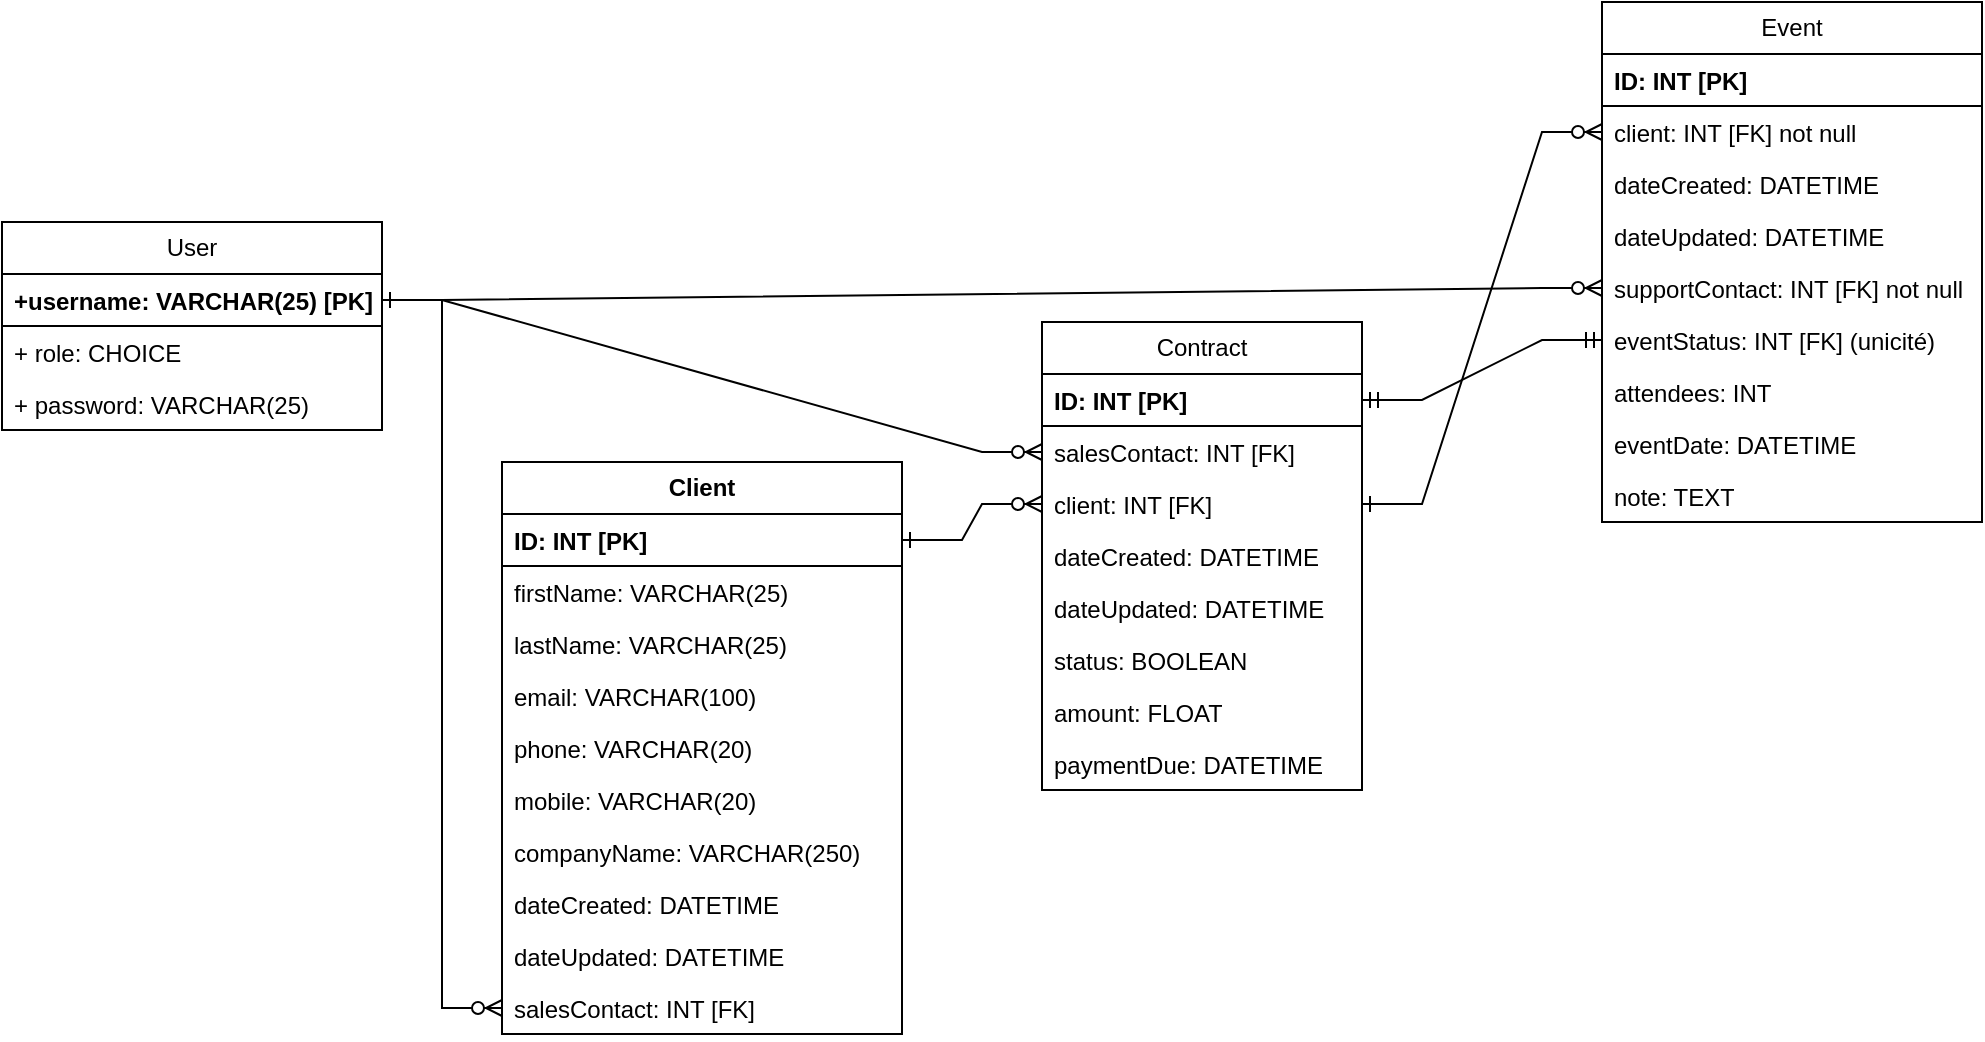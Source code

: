 <mxfile version="21.2.3" type="github">
  <diagram id="R2lEEEUBdFMjLlhIrx00" name="Page-1">
    <mxGraphModel dx="934" dy="454" grid="1" gridSize="10" guides="1" tooltips="1" connect="1" arrows="1" fold="1" page="1" pageScale="1" pageWidth="850" pageHeight="1100" math="0" shadow="0" extFonts="Permanent Marker^https://fonts.googleapis.com/css?family=Permanent+Marker">
      <root>
        <mxCell id="0" />
        <mxCell id="1" parent="0" />
        <mxCell id="2LCNzhsqRDMmrgR8RLJ1-4" value="Event" style="swimlane;fontStyle=0;childLayout=stackLayout;horizontal=1;startSize=26;fillColor=none;horizontalStack=0;resizeParent=1;resizeParentMax=0;resizeLast=0;collapsible=1;marginBottom=0;whiteSpace=wrap;html=1;" parent="1" vertex="1">
          <mxGeometry x="920" y="130" width="190" height="260" as="geometry" />
        </mxCell>
        <mxCell id="2LCNzhsqRDMmrgR8RLJ1-5" value="&lt;b&gt;ID: INT [PK]&lt;/b&gt;" style="text;strokeColor=default;fillColor=none;align=left;verticalAlign=top;spacingLeft=4;spacingRight=4;overflow=hidden;rotatable=0;points=[[0,0.5],[1,0.5]];portConstraint=eastwest;whiteSpace=wrap;html=1;" parent="2LCNzhsqRDMmrgR8RLJ1-4" vertex="1">
          <mxGeometry y="26" width="190" height="26" as="geometry" />
        </mxCell>
        <mxCell id="2LCNzhsqRDMmrgR8RLJ1-6" value="client: INT [FK] not null" style="text;strokeColor=none;fillColor=none;align=left;verticalAlign=top;spacingLeft=4;spacingRight=4;overflow=hidden;rotatable=0;points=[[0,0.5],[1,0.5]];portConstraint=eastwest;whiteSpace=wrap;html=1;" parent="2LCNzhsqRDMmrgR8RLJ1-4" vertex="1">
          <mxGeometry y="52" width="190" height="26" as="geometry" />
        </mxCell>
        <mxCell id="2LCNzhsqRDMmrgR8RLJ1-7" value="dateCreated: DATETIME" style="text;strokeColor=none;fillColor=none;align=left;verticalAlign=top;spacingLeft=4;spacingRight=4;overflow=hidden;rotatable=0;points=[[0,0.5],[1,0.5]];portConstraint=eastwest;whiteSpace=wrap;html=1;" parent="2LCNzhsqRDMmrgR8RLJ1-4" vertex="1">
          <mxGeometry y="78" width="190" height="26" as="geometry" />
        </mxCell>
        <mxCell id="2LCNzhsqRDMmrgR8RLJ1-8" value="dateUpdated: DATETIME" style="text;strokeColor=none;fillColor=none;align=left;verticalAlign=top;spacingLeft=4;spacingRight=4;overflow=hidden;rotatable=0;points=[[0,0.5],[1,0.5]];portConstraint=eastwest;whiteSpace=wrap;html=1;" parent="2LCNzhsqRDMmrgR8RLJ1-4" vertex="1">
          <mxGeometry y="104" width="190" height="26" as="geometry" />
        </mxCell>
        <mxCell id="2LCNzhsqRDMmrgR8RLJ1-9" value="supportContact: INT [FK] not null" style="text;strokeColor=none;fillColor=none;align=left;verticalAlign=top;spacingLeft=4;spacingRight=4;overflow=hidden;rotatable=0;points=[[0,0.5],[1,0.5]];portConstraint=eastwest;whiteSpace=wrap;html=1;" parent="2LCNzhsqRDMmrgR8RLJ1-4" vertex="1">
          <mxGeometry y="130" width="190" height="26" as="geometry" />
        </mxCell>
        <mxCell id="2LCNzhsqRDMmrgR8RLJ1-10" value="eventStatus: INT [FK] (unicité)" style="text;strokeColor=none;fillColor=none;align=left;verticalAlign=top;spacingLeft=4;spacingRight=4;overflow=hidden;rotatable=0;points=[[0,0.5],[1,0.5]];portConstraint=eastwest;whiteSpace=wrap;html=1;" parent="2LCNzhsqRDMmrgR8RLJ1-4" vertex="1">
          <mxGeometry y="156" width="190" height="26" as="geometry" />
        </mxCell>
        <mxCell id="2LCNzhsqRDMmrgR8RLJ1-11" value="attendees: INT" style="text;strokeColor=none;fillColor=none;align=left;verticalAlign=top;spacingLeft=4;spacingRight=4;overflow=hidden;rotatable=0;points=[[0,0.5],[1,0.5]];portConstraint=eastwest;whiteSpace=wrap;html=1;" parent="2LCNzhsqRDMmrgR8RLJ1-4" vertex="1">
          <mxGeometry y="182" width="190" height="26" as="geometry" />
        </mxCell>
        <mxCell id="2LCNzhsqRDMmrgR8RLJ1-12" value="eventDate: DATETIME" style="text;strokeColor=none;fillColor=none;align=left;verticalAlign=top;spacingLeft=4;spacingRight=4;overflow=hidden;rotatable=0;points=[[0,0.5],[1,0.5]];portConstraint=eastwest;whiteSpace=wrap;html=1;" parent="2LCNzhsqRDMmrgR8RLJ1-4" vertex="1">
          <mxGeometry y="208" width="190" height="26" as="geometry" />
        </mxCell>
        <mxCell id="2LCNzhsqRDMmrgR8RLJ1-13" value="note: TEXT" style="text;strokeColor=none;fillColor=none;align=left;verticalAlign=top;spacingLeft=4;spacingRight=4;overflow=hidden;rotatable=0;points=[[0,0.5],[1,0.5]];portConstraint=eastwest;whiteSpace=wrap;html=1;" parent="2LCNzhsqRDMmrgR8RLJ1-4" vertex="1">
          <mxGeometry y="234" width="190" height="26" as="geometry" />
        </mxCell>
        <mxCell id="2LCNzhsqRDMmrgR8RLJ1-14" value="Contract" style="swimlane;fontStyle=0;childLayout=stackLayout;horizontal=1;startSize=26;fillColor=none;horizontalStack=0;resizeParent=1;resizeParentMax=0;resizeLast=0;collapsible=1;marginBottom=0;whiteSpace=wrap;html=1;" parent="1" vertex="1">
          <mxGeometry x="640" y="290" width="160" height="234" as="geometry" />
        </mxCell>
        <mxCell id="2LCNzhsqRDMmrgR8RLJ1-15" value="&lt;b&gt;ID: INT [PK]&lt;/b&gt;" style="text;strokeColor=default;fillColor=none;align=left;verticalAlign=top;spacingLeft=4;spacingRight=4;overflow=hidden;rotatable=0;points=[[0,0.5],[1,0.5]];portConstraint=eastwest;whiteSpace=wrap;html=1;" parent="2LCNzhsqRDMmrgR8RLJ1-14" vertex="1">
          <mxGeometry y="26" width="160" height="26" as="geometry" />
        </mxCell>
        <mxCell id="2LCNzhsqRDMmrgR8RLJ1-16" value="salesContact: INT [FK]" style="text;strokeColor=none;fillColor=none;align=left;verticalAlign=top;spacingLeft=4;spacingRight=4;overflow=hidden;rotatable=0;points=[[0,0.5],[1,0.5]];portConstraint=eastwest;whiteSpace=wrap;html=1;" parent="2LCNzhsqRDMmrgR8RLJ1-14" vertex="1">
          <mxGeometry y="52" width="160" height="26" as="geometry" />
        </mxCell>
        <mxCell id="2LCNzhsqRDMmrgR8RLJ1-17" value="client: INT [FK]" style="text;strokeColor=none;fillColor=none;align=left;verticalAlign=top;spacingLeft=4;spacingRight=4;overflow=hidden;rotatable=0;points=[[0,0.5],[1,0.5]];portConstraint=eastwest;whiteSpace=wrap;html=1;" parent="2LCNzhsqRDMmrgR8RLJ1-14" vertex="1">
          <mxGeometry y="78" width="160" height="26" as="geometry" />
        </mxCell>
        <mxCell id="2LCNzhsqRDMmrgR8RLJ1-18" value="dateCreated: DATETIME" style="text;strokeColor=none;fillColor=none;align=left;verticalAlign=top;spacingLeft=4;spacingRight=4;overflow=hidden;rotatable=0;points=[[0,0.5],[1,0.5]];portConstraint=eastwest;whiteSpace=wrap;html=1;" parent="2LCNzhsqRDMmrgR8RLJ1-14" vertex="1">
          <mxGeometry y="104" width="160" height="26" as="geometry" />
        </mxCell>
        <mxCell id="2LCNzhsqRDMmrgR8RLJ1-19" value="dateUpdated: DATETIME" style="text;strokeColor=none;fillColor=none;align=left;verticalAlign=top;spacingLeft=4;spacingRight=4;overflow=hidden;rotatable=0;points=[[0,0.5],[1,0.5]];portConstraint=eastwest;whiteSpace=wrap;html=1;" parent="2LCNzhsqRDMmrgR8RLJ1-14" vertex="1">
          <mxGeometry y="130" width="160" height="26" as="geometry" />
        </mxCell>
        <mxCell id="2LCNzhsqRDMmrgR8RLJ1-20" value="status: BOOLEAN" style="text;strokeColor=none;fillColor=none;align=left;verticalAlign=top;spacingLeft=4;spacingRight=4;overflow=hidden;rotatable=0;points=[[0,0.5],[1,0.5]];portConstraint=eastwest;whiteSpace=wrap;html=1;" parent="2LCNzhsqRDMmrgR8RLJ1-14" vertex="1">
          <mxGeometry y="156" width="160" height="26" as="geometry" />
        </mxCell>
        <mxCell id="2LCNzhsqRDMmrgR8RLJ1-21" value="amount: FLOAT" style="text;strokeColor=none;fillColor=none;align=left;verticalAlign=top;spacingLeft=4;spacingRight=4;overflow=hidden;rotatable=0;points=[[0,0.5],[1,0.5]];portConstraint=eastwest;whiteSpace=wrap;html=1;" parent="2LCNzhsqRDMmrgR8RLJ1-14" vertex="1">
          <mxGeometry y="182" width="160" height="26" as="geometry" />
        </mxCell>
        <mxCell id="2LCNzhsqRDMmrgR8RLJ1-22" value="paymentDue: DATETIME" style="text;strokeColor=none;fillColor=none;align=left;verticalAlign=top;spacingLeft=4;spacingRight=4;overflow=hidden;rotatable=0;points=[[0,0.5],[1,0.5]];portConstraint=eastwest;whiteSpace=wrap;html=1;" parent="2LCNzhsqRDMmrgR8RLJ1-14" vertex="1">
          <mxGeometry y="208" width="160" height="26" as="geometry" />
        </mxCell>
        <mxCell id="2LCNzhsqRDMmrgR8RLJ1-23" value="&lt;b&gt;Client&lt;/b&gt;" style="swimlane;fontStyle=0;childLayout=stackLayout;horizontal=1;startSize=26;fillColor=none;horizontalStack=0;resizeParent=1;resizeParentMax=0;resizeLast=0;collapsible=1;marginBottom=0;whiteSpace=wrap;html=1;movable=1;resizable=1;rotatable=1;deletable=1;editable=1;locked=0;connectable=1;" parent="1" vertex="1">
          <mxGeometry x="370" y="360" width="200" height="286" as="geometry">
            <mxRectangle x="460" y="60" width="70" height="30" as="alternateBounds" />
          </mxGeometry>
        </mxCell>
        <mxCell id="2LCNzhsqRDMmrgR8RLJ1-24" value="&lt;b&gt;ID: INT [PK]&lt;/b&gt;" style="text;strokeColor=default;fillColor=none;align=left;verticalAlign=top;spacingLeft=4;spacingRight=4;overflow=hidden;rotatable=0;points=[[0,0.5],[1,0.5]];portConstraint=eastwest;whiteSpace=wrap;html=1;" parent="2LCNzhsqRDMmrgR8RLJ1-23" vertex="1">
          <mxGeometry y="26" width="200" height="26" as="geometry" />
        </mxCell>
        <mxCell id="2LCNzhsqRDMmrgR8RLJ1-25" value="firstName: VARCHAR(25)" style="text;strokeColor=none;fillColor=none;align=left;verticalAlign=top;spacingLeft=4;spacingRight=4;overflow=hidden;rotatable=0;points=[[0,0.5],[1,0.5]];portConstraint=eastwest;whiteSpace=wrap;html=1;" parent="2LCNzhsqRDMmrgR8RLJ1-23" vertex="1">
          <mxGeometry y="52" width="200" height="26" as="geometry" />
        </mxCell>
        <mxCell id="2LCNzhsqRDMmrgR8RLJ1-26" value="&lt;div&gt;lastName: VARCHAR(25)&lt;/div&gt;" style="text;strokeColor=none;fillColor=none;align=left;verticalAlign=top;spacingLeft=4;spacingRight=4;overflow=hidden;rotatable=0;points=[[0,0.5],[1,0.5]];portConstraint=eastwest;whiteSpace=wrap;html=1;" parent="2LCNzhsqRDMmrgR8RLJ1-23" vertex="1">
          <mxGeometry y="78" width="200" height="26" as="geometry" />
        </mxCell>
        <mxCell id="2LCNzhsqRDMmrgR8RLJ1-27" value="email: VARCHAR(100)" style="text;strokeColor=none;fillColor=none;align=left;verticalAlign=top;spacingLeft=4;spacingRight=4;overflow=hidden;rotatable=0;points=[[0,0.5],[1,0.5]];portConstraint=eastwest;whiteSpace=wrap;html=1;" parent="2LCNzhsqRDMmrgR8RLJ1-23" vertex="1">
          <mxGeometry y="104" width="200" height="26" as="geometry" />
        </mxCell>
        <mxCell id="2LCNzhsqRDMmrgR8RLJ1-28" value="phone: VARCHAR(20)" style="text;strokeColor=none;fillColor=none;align=left;verticalAlign=top;spacingLeft=4;spacingRight=4;overflow=hidden;rotatable=0;points=[[0,0.5],[1,0.5]];portConstraint=eastwest;whiteSpace=wrap;html=1;" parent="2LCNzhsqRDMmrgR8RLJ1-23" vertex="1">
          <mxGeometry y="130" width="200" height="26" as="geometry" />
        </mxCell>
        <mxCell id="2LCNzhsqRDMmrgR8RLJ1-29" value="mobile: VARCHAR(20)" style="text;strokeColor=none;fillColor=none;align=left;verticalAlign=top;spacingLeft=4;spacingRight=4;overflow=hidden;rotatable=0;points=[[0,0.5],[1,0.5]];portConstraint=eastwest;whiteSpace=wrap;html=1;" parent="2LCNzhsqRDMmrgR8RLJ1-23" vertex="1">
          <mxGeometry y="156" width="200" height="26" as="geometry" />
        </mxCell>
        <mxCell id="2LCNzhsqRDMmrgR8RLJ1-30" value="companyName: VARCHAR(250)" style="text;strokeColor=none;fillColor=none;align=left;verticalAlign=top;spacingLeft=4;spacingRight=4;overflow=hidden;rotatable=0;points=[[0,0.5],[1,0.5]];portConstraint=eastwest;whiteSpace=wrap;html=1;" parent="2LCNzhsqRDMmrgR8RLJ1-23" vertex="1">
          <mxGeometry y="182" width="200" height="26" as="geometry" />
        </mxCell>
        <mxCell id="2LCNzhsqRDMmrgR8RLJ1-31" value="dateCreated: DATETIME" style="text;strokeColor=none;fillColor=none;align=left;verticalAlign=top;spacingLeft=4;spacingRight=4;overflow=hidden;rotatable=0;points=[[0,0.5],[1,0.5]];portConstraint=eastwest;whiteSpace=wrap;html=1;" parent="2LCNzhsqRDMmrgR8RLJ1-23" vertex="1">
          <mxGeometry y="208" width="200" height="26" as="geometry" />
        </mxCell>
        <mxCell id="2LCNzhsqRDMmrgR8RLJ1-32" value="dateUpdated: DATETIME" style="text;strokeColor=none;fillColor=none;align=left;verticalAlign=top;spacingLeft=4;spacingRight=4;overflow=hidden;rotatable=0;points=[[0,0.5],[1,0.5]];portConstraint=eastwest;whiteSpace=wrap;html=1;" parent="2LCNzhsqRDMmrgR8RLJ1-23" vertex="1">
          <mxGeometry y="234" width="200" height="26" as="geometry" />
        </mxCell>
        <mxCell id="2LCNzhsqRDMmrgR8RLJ1-33" value="salesContact: INT [FK]" style="text;strokeColor=none;fillColor=none;align=left;verticalAlign=top;spacingLeft=4;spacingRight=4;overflow=hidden;rotatable=0;points=[[0,0.5],[1,0.5]];portConstraint=eastwest;whiteSpace=wrap;html=1;" parent="2LCNzhsqRDMmrgR8RLJ1-23" vertex="1">
          <mxGeometry y="260" width="200" height="26" as="geometry" />
        </mxCell>
        <mxCell id="2LCNzhsqRDMmrgR8RLJ1-39" value="" style="edgeStyle=entityRelationEdgeStyle;fontSize=12;html=1;endArrow=ERzeroToMany;endFill=1;rounded=0;exitX=1;exitY=0.5;exitDx=0;exitDy=0;entryX=0;entryY=0.5;entryDx=0;entryDy=0;startArrow=ERone;startFill=0;" parent="1" source="2LCNzhsqRDMmrgR8RLJ1-46" target="2LCNzhsqRDMmrgR8RLJ1-33" edge="1">
          <mxGeometry width="100" height="100" relative="1" as="geometry">
            <mxPoint x="580" y="279" as="sourcePoint" />
            <mxPoint x="240" y="490" as="targetPoint" />
          </mxGeometry>
        </mxCell>
        <mxCell id="2LCNzhsqRDMmrgR8RLJ1-41" value="" style="edgeStyle=entityRelationEdgeStyle;fontSize=12;html=1;endArrow=ERzeroToMany;endFill=1;rounded=0;exitX=1;exitY=0.5;exitDx=0;exitDy=0;startArrow=ERone;startFill=0;" parent="1" source="2LCNzhsqRDMmrgR8RLJ1-17" target="2LCNzhsqRDMmrgR8RLJ1-6" edge="1">
          <mxGeometry width="100" height="100" relative="1" as="geometry">
            <mxPoint x="480" y="320" as="sourcePoint" />
            <mxPoint x="570" y="89" as="targetPoint" />
          </mxGeometry>
        </mxCell>
        <mxCell id="2LCNzhsqRDMmrgR8RLJ1-42" value="" style="edgeStyle=entityRelationEdgeStyle;fontSize=12;html=1;endArrow=ERzeroToMany;endFill=1;rounded=0;exitX=1;exitY=0.5;exitDx=0;exitDy=0;" parent="1" source="2LCNzhsqRDMmrgR8RLJ1-46" target="2LCNzhsqRDMmrgR8RLJ1-9" edge="1">
          <mxGeometry width="100" height="100" relative="1" as="geometry">
            <mxPoint x="580" y="279" as="sourcePoint" />
            <mxPoint x="890" y="125" as="targetPoint" />
          </mxGeometry>
        </mxCell>
        <mxCell id="2LCNzhsqRDMmrgR8RLJ1-43" value="" style="edgeStyle=entityRelationEdgeStyle;fontSize=12;html=1;endArrow=ERzeroToMany;endFill=1;rounded=0;entryX=0;entryY=0.5;entryDx=0;entryDy=0;" parent="1" source="2LCNzhsqRDMmrgR8RLJ1-46" target="2LCNzhsqRDMmrgR8RLJ1-16" edge="1">
          <mxGeometry width="100" height="100" relative="1" as="geometry">
            <mxPoint x="580" y="279" as="sourcePoint" />
            <mxPoint x="570" y="141" as="targetPoint" />
          </mxGeometry>
        </mxCell>
        <mxCell id="2LCNzhsqRDMmrgR8RLJ1-45" value="User" style="swimlane;fontStyle=0;childLayout=stackLayout;horizontal=1;startSize=26;fillColor=none;horizontalStack=0;resizeParent=1;resizeParentMax=0;resizeLast=0;collapsible=1;marginBottom=0;whiteSpace=wrap;html=1;" parent="1" vertex="1">
          <mxGeometry x="120" y="240" width="190" height="104" as="geometry" />
        </mxCell>
        <mxCell id="2LCNzhsqRDMmrgR8RLJ1-46" value="&lt;b&gt;+username: &lt;/b&gt;&lt;b&gt;VARCHAR(25)&lt;/b&gt;&lt;b&gt; [PK]&lt;/b&gt;" style="text;strokeColor=default;fillColor=none;align=left;verticalAlign=top;spacingLeft=4;spacingRight=4;overflow=hidden;rotatable=0;points=[[0,0.5],[1,0.5]];portConstraint=eastwest;whiteSpace=wrap;html=1;" parent="2LCNzhsqRDMmrgR8RLJ1-45" vertex="1">
          <mxGeometry y="26" width="190" height="26" as="geometry" />
        </mxCell>
        <mxCell id="2LCNzhsqRDMmrgR8RLJ1-47" value="+ role: CHOICE" style="text;strokeColor=none;fillColor=none;align=left;verticalAlign=top;spacingLeft=4;spacingRight=4;overflow=hidden;rotatable=0;points=[[0,0.5],[1,0.5]];portConstraint=eastwest;whiteSpace=wrap;html=1;" parent="2LCNzhsqRDMmrgR8RLJ1-45" vertex="1">
          <mxGeometry y="52" width="190" height="26" as="geometry" />
        </mxCell>
        <mxCell id="2LCNzhsqRDMmrgR8RLJ1-48" value="&lt;div&gt;+ password: VARCHAR(25)&lt;/div&gt;" style="text;strokeColor=none;fillColor=none;align=left;verticalAlign=top;spacingLeft=4;spacingRight=4;overflow=hidden;rotatable=0;points=[[0,0.5],[1,0.5]];portConstraint=eastwest;whiteSpace=wrap;html=1;" parent="2LCNzhsqRDMmrgR8RLJ1-45" vertex="1">
          <mxGeometry y="78" width="190" height="26" as="geometry" />
        </mxCell>
        <mxCell id="2LCNzhsqRDMmrgR8RLJ1-49" value="" style="edgeStyle=entityRelationEdgeStyle;fontSize=12;html=1;endArrow=ERzeroToMany;endFill=1;rounded=0;entryX=0;entryY=0.5;entryDx=0;entryDy=0;strokeColor=default;exitX=1;exitY=0.5;exitDx=0;exitDy=0;startArrow=ERone;startFill=0;" parent="1" source="2LCNzhsqRDMmrgR8RLJ1-24" target="2LCNzhsqRDMmrgR8RLJ1-17" edge="1">
          <mxGeometry width="100" height="100" relative="1" as="geometry">
            <mxPoint x="580" y="380" as="sourcePoint" />
            <mxPoint x="680" y="334" as="targetPoint" />
          </mxGeometry>
        </mxCell>
        <mxCell id="2d8AtEvoCWHY4peh6B4R-2" value="" style="edgeStyle=entityRelationEdgeStyle;fontSize=12;html=1;endArrow=ERmandOne;startArrow=ERmandOne;rounded=0;entryX=0;entryY=0.5;entryDx=0;entryDy=0;exitX=1;exitY=0.5;exitDx=0;exitDy=0;" parent="1" source="2LCNzhsqRDMmrgR8RLJ1-15" target="2LCNzhsqRDMmrgR8RLJ1-10" edge="1">
          <mxGeometry width="100" height="100" relative="1" as="geometry">
            <mxPoint x="800" y="390" as="sourcePoint" />
            <mxPoint x="900" y="290" as="targetPoint" />
          </mxGeometry>
        </mxCell>
      </root>
    </mxGraphModel>
  </diagram>
</mxfile>
